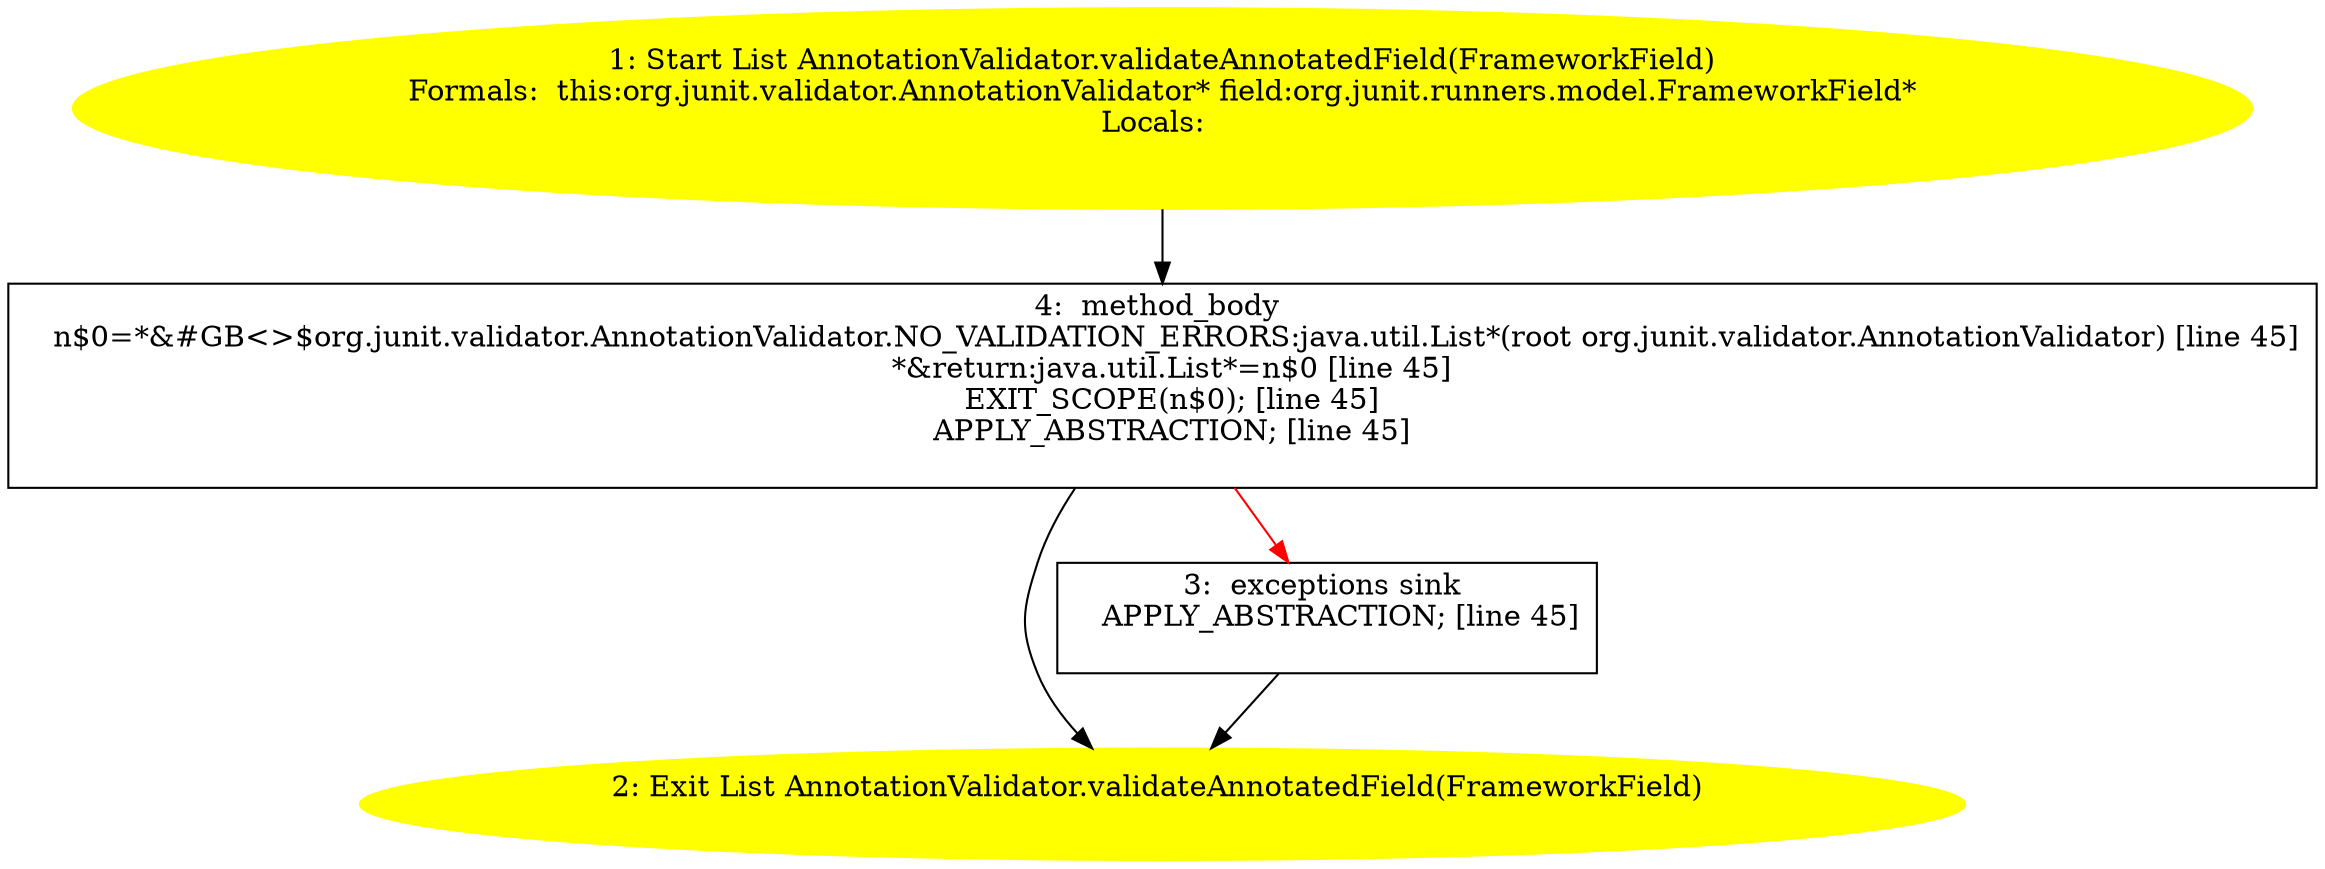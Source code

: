 /* @generated */
digraph cfg {
"org.junit.validator.AnnotationValidator.validateAnnotatedField(org.junit.runners.model.FrameworkFiel.16b29c3da6cf5dff78d61ca95f9a728b_1" [label="1: Start List AnnotationValidator.validateAnnotatedField(FrameworkField)\nFormals:  this:org.junit.validator.AnnotationValidator* field:org.junit.runners.model.FrameworkField*\nLocals:  \n  " color=yellow style=filled]
	

	 "org.junit.validator.AnnotationValidator.validateAnnotatedField(org.junit.runners.model.FrameworkFiel.16b29c3da6cf5dff78d61ca95f9a728b_1" -> "org.junit.validator.AnnotationValidator.validateAnnotatedField(org.junit.runners.model.FrameworkFiel.16b29c3da6cf5dff78d61ca95f9a728b_4" ;
"org.junit.validator.AnnotationValidator.validateAnnotatedField(org.junit.runners.model.FrameworkFiel.16b29c3da6cf5dff78d61ca95f9a728b_2" [label="2: Exit List AnnotationValidator.validateAnnotatedField(FrameworkField) \n  " color=yellow style=filled]
	

"org.junit.validator.AnnotationValidator.validateAnnotatedField(org.junit.runners.model.FrameworkFiel.16b29c3da6cf5dff78d61ca95f9a728b_3" [label="3:  exceptions sink \n   APPLY_ABSTRACTION; [line 45]\n " shape="box"]
	

	 "org.junit.validator.AnnotationValidator.validateAnnotatedField(org.junit.runners.model.FrameworkFiel.16b29c3da6cf5dff78d61ca95f9a728b_3" -> "org.junit.validator.AnnotationValidator.validateAnnotatedField(org.junit.runners.model.FrameworkFiel.16b29c3da6cf5dff78d61ca95f9a728b_2" ;
"org.junit.validator.AnnotationValidator.validateAnnotatedField(org.junit.runners.model.FrameworkFiel.16b29c3da6cf5dff78d61ca95f9a728b_4" [label="4:  method_body \n   n$0=*&#GB<>$org.junit.validator.AnnotationValidator.NO_VALIDATION_ERRORS:java.util.List*(root org.junit.validator.AnnotationValidator) [line 45]\n  *&return:java.util.List*=n$0 [line 45]\n  EXIT_SCOPE(n$0); [line 45]\n  APPLY_ABSTRACTION; [line 45]\n " shape="box"]
	

	 "org.junit.validator.AnnotationValidator.validateAnnotatedField(org.junit.runners.model.FrameworkFiel.16b29c3da6cf5dff78d61ca95f9a728b_4" -> "org.junit.validator.AnnotationValidator.validateAnnotatedField(org.junit.runners.model.FrameworkFiel.16b29c3da6cf5dff78d61ca95f9a728b_2" ;
	 "org.junit.validator.AnnotationValidator.validateAnnotatedField(org.junit.runners.model.FrameworkFiel.16b29c3da6cf5dff78d61ca95f9a728b_4" -> "org.junit.validator.AnnotationValidator.validateAnnotatedField(org.junit.runners.model.FrameworkFiel.16b29c3da6cf5dff78d61ca95f9a728b_3" [color="red" ];
}
